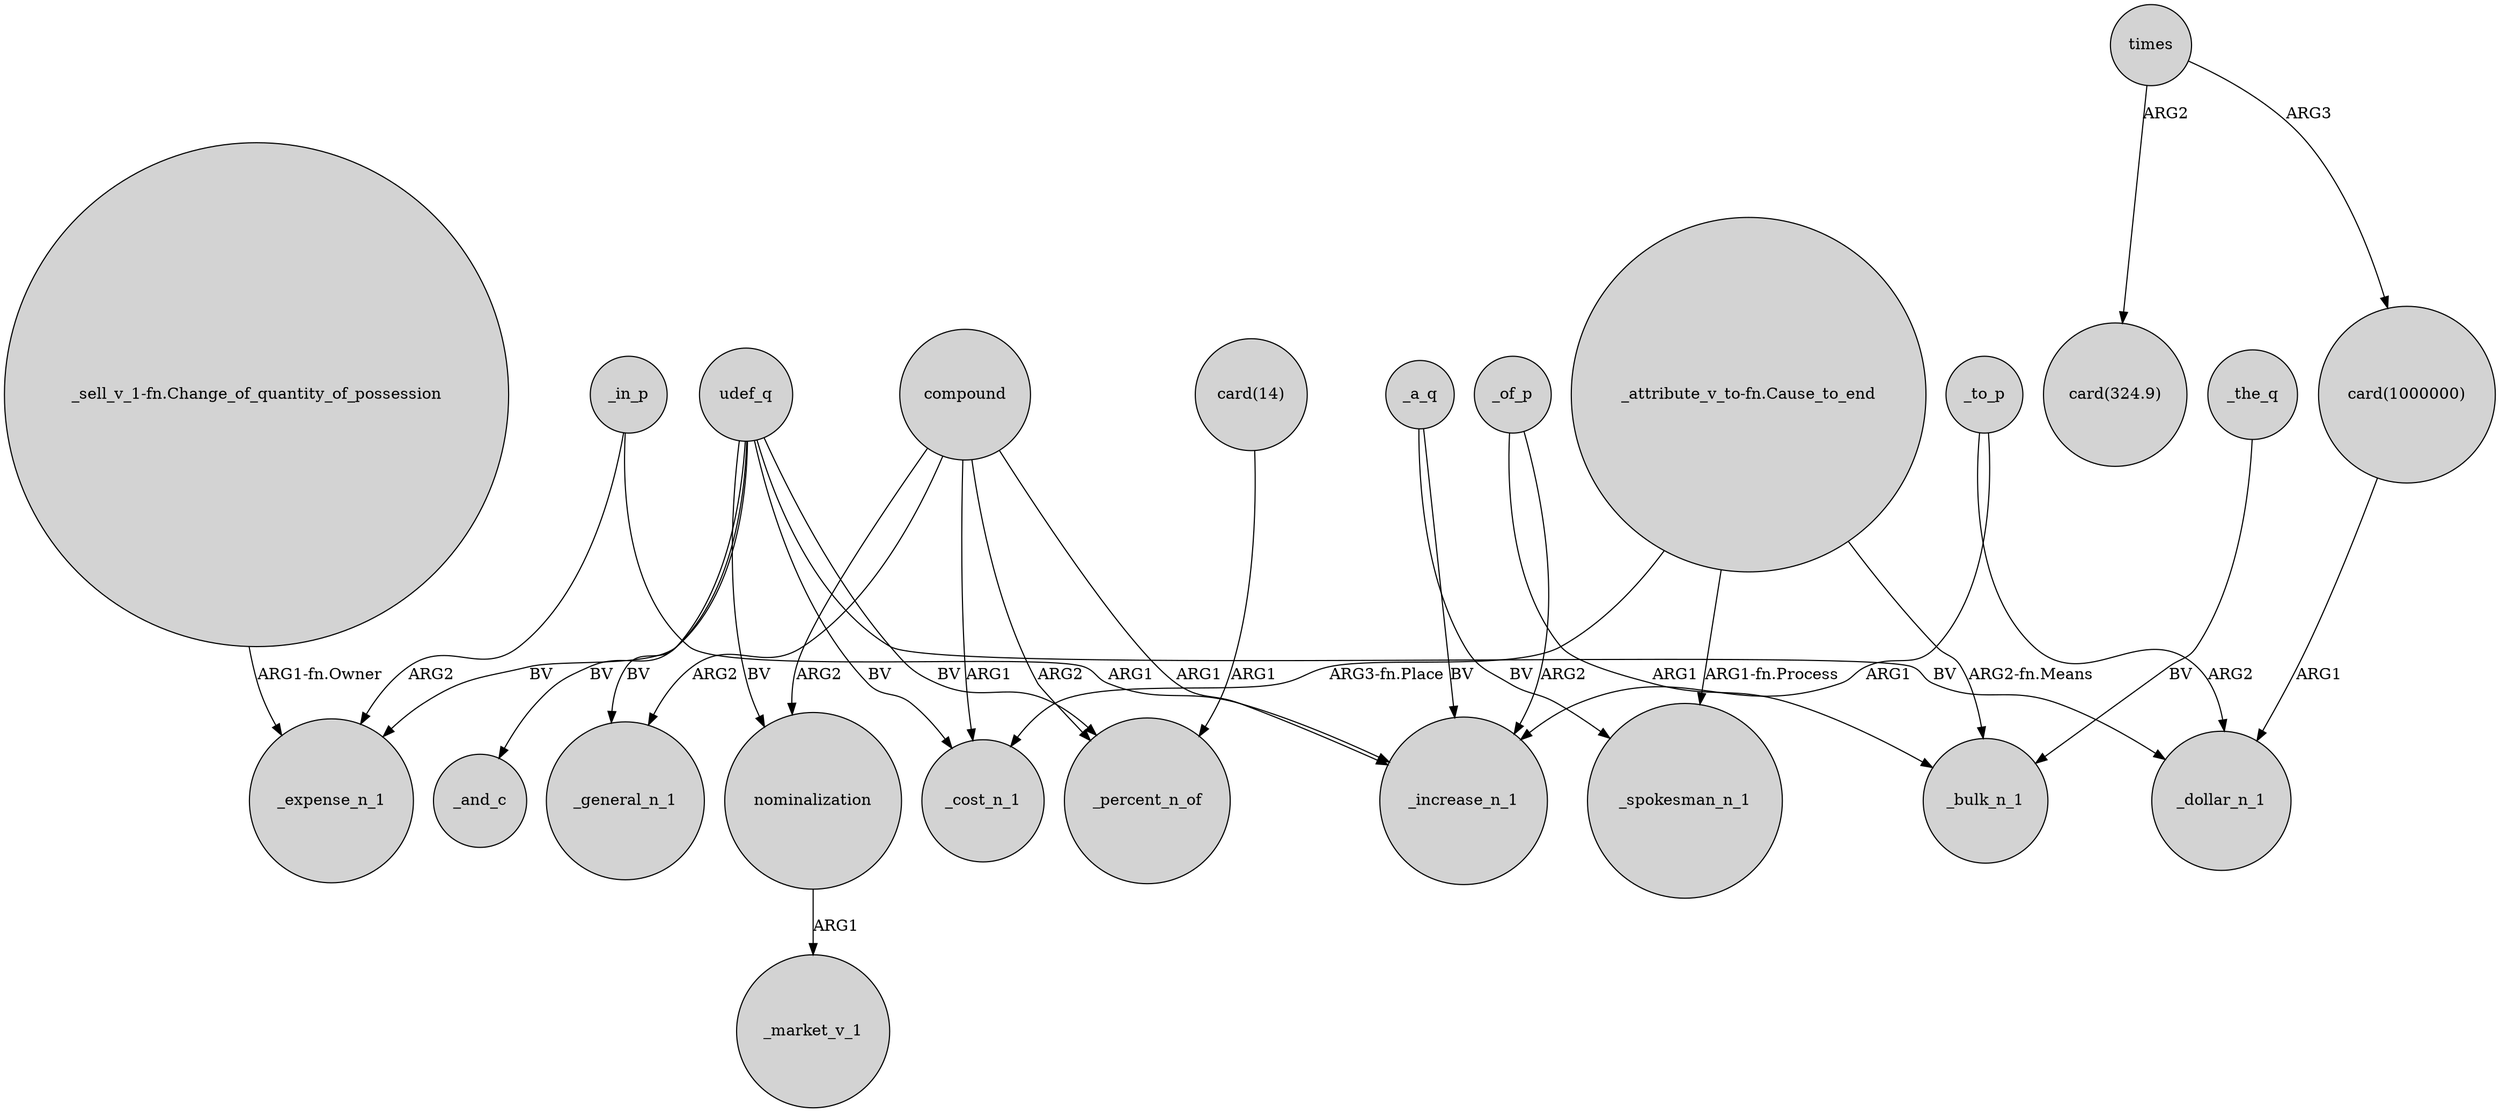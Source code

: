 digraph {
	node [shape=circle style=filled]
	_in_p -> _expense_n_1 [label=ARG2]
	compound -> _increase_n_1 [label=ARG1]
	compound -> _general_n_1 [label=ARG2]
	nominalization -> _market_v_1 [label=ARG1]
	_of_p -> _increase_n_1 [label=ARG2]
	udef_q -> nominalization [label=BV]
	times -> "card(1000000)" [label=ARG3]
	_the_q -> _bulk_n_1 [label=BV]
	_to_p -> _dollar_n_1 [label=ARG2]
	times -> "card(324.9)" [label=ARG2]
	udef_q -> _and_c [label=BV]
	compound -> nominalization [label=ARG2]
	"_sell_v_1-fn.Change_of_quantity_of_possession" -> _expense_n_1 [label="ARG1-fn.Owner"]
	"card(14)" -> _percent_n_of [label=ARG1]
	udef_q -> _percent_n_of [label=BV]
	"_attribute_v_to-fn.Cause_to_end" -> _cost_n_1 [label="ARG3-fn.Place"]
	compound -> _percent_n_of [label=ARG2]
	udef_q -> _dollar_n_1 [label=BV]
	udef_q -> _general_n_1 [label=BV]
	"card(1000000)" -> _dollar_n_1 [label=ARG1]
	udef_q -> _expense_n_1 [label=BV]
	_a_q -> _increase_n_1 [label=BV]
	"_attribute_v_to-fn.Cause_to_end" -> _bulk_n_1 [label="ARG2-fn.Means"]
	_to_p -> _increase_n_1 [label=ARG1]
	compound -> _cost_n_1 [label=ARG1]
	"_attribute_v_to-fn.Cause_to_end" -> _spokesman_n_1 [label="ARG1-fn.Process"]
	_of_p -> _bulk_n_1 [label=ARG1]
	_in_p -> _increase_n_1 [label=ARG1]
	_a_q -> _spokesman_n_1 [label=BV]
	udef_q -> _cost_n_1 [label=BV]
}
